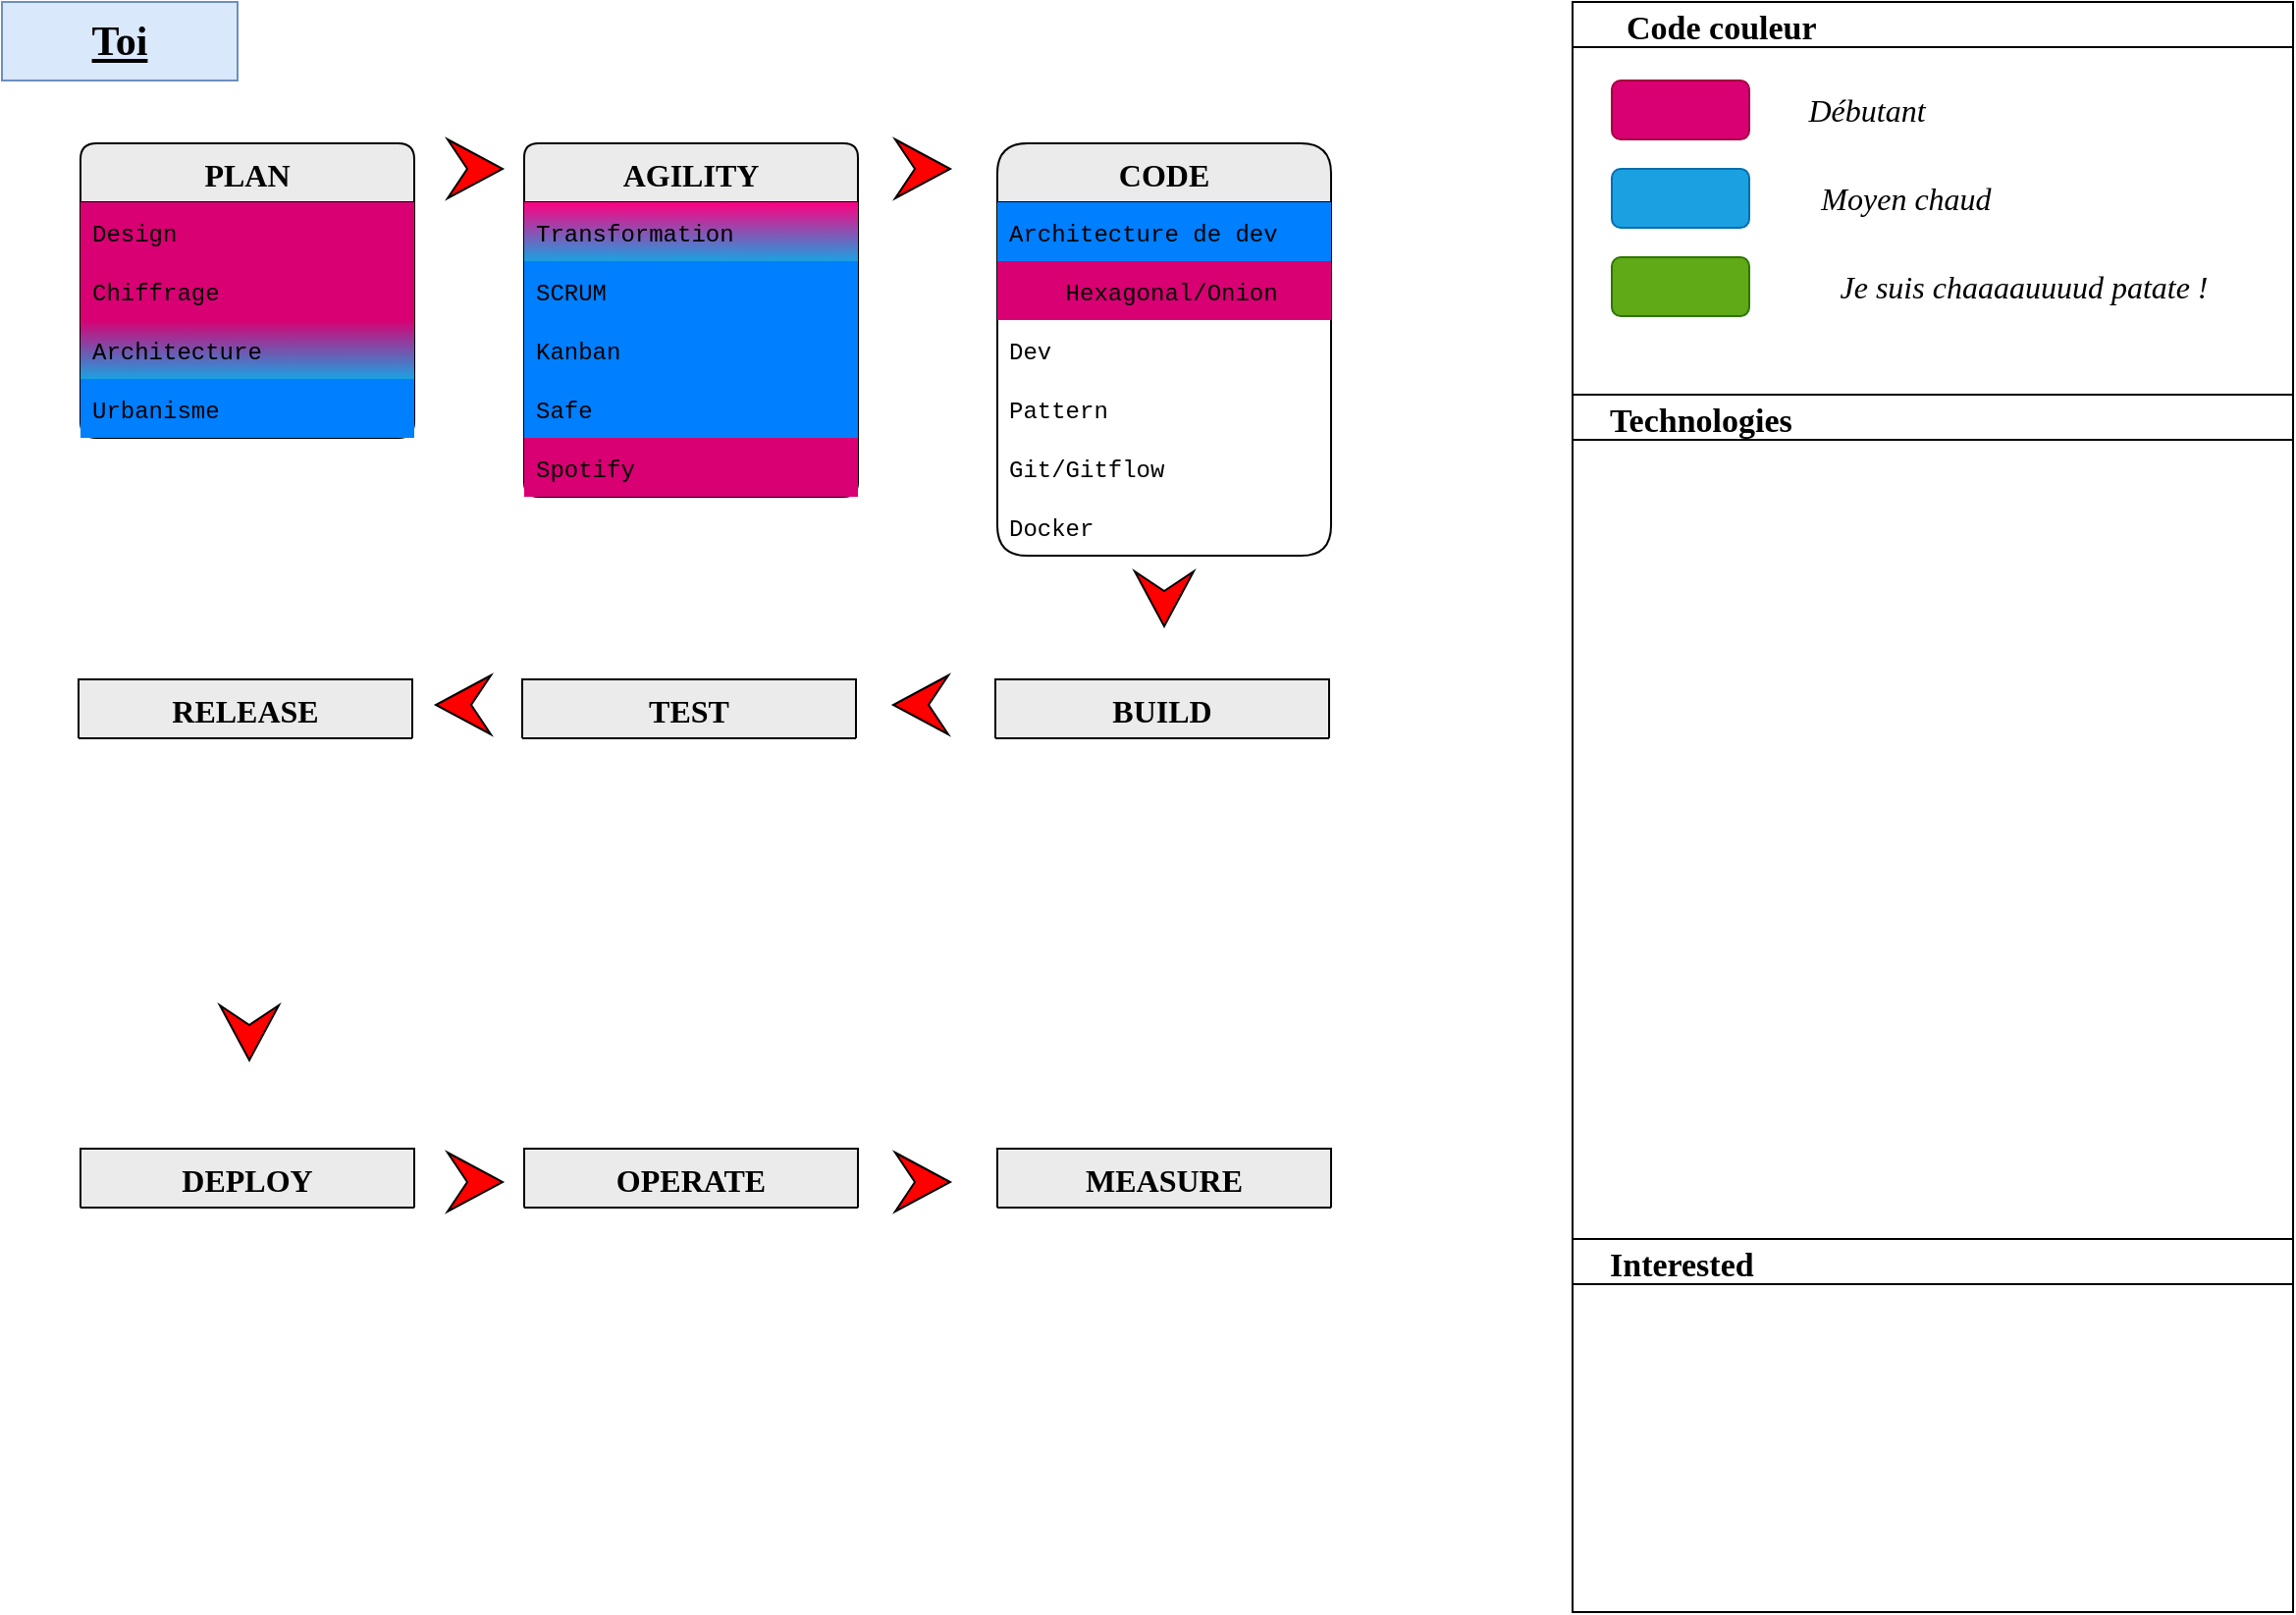<mxfile version="20.4.1" type="github">
  <diagram id="kMmrc_pHaWpTOWDPX01H" name="Page-1">
    <mxGraphModel dx="868" dy="450" grid="1" gridSize="10" guides="1" tooltips="1" connect="1" arrows="1" fold="1" page="1" pageScale="1" pageWidth="1169" pageHeight="827" math="0" shadow="0">
      <root>
        <mxCell id="0" />
        <mxCell id="1" parent="0" />
        <mxCell id="ixnwg4KhV-Q-lFp1H0U2-16" value="Toi" style="rounded=0;whiteSpace=wrap;html=1;labelBackgroundColor=none;fontFamily=Verdana;fontSize=21;fillColor=#dae8fc;fontStyle=5;strokeColor=#6c8ebf;" parent="1" vertex="1">
          <mxGeometry width="120" height="40" as="geometry" />
        </mxCell>
        <mxCell id="ixnwg4KhV-Q-lFp1H0U2-1" value="PLAN" style="swimlane;fontStyle=1;childLayout=stackLayout;horizontal=1;startSize=30;horizontalStack=0;resizeParent=1;resizeParentMax=0;resizeLast=0;collapsible=1;marginBottom=0;fontFamily=Comic Sans MS;rounded=1;arcSize=9;labelBackgroundColor=none;fillColor=#EBEBEB;fontSize=16;expand=1;" parent="1" vertex="1">
          <mxGeometry x="40" y="72" width="170" height="150" as="geometry">
            <mxRectangle x="40" y="72" width="170" height="30" as="alternateBounds" />
          </mxGeometry>
        </mxCell>
        <mxCell id="ixnwg4KhV-Q-lFp1H0U2-2" value="Design" style="text;align=left;verticalAlign=middle;spacingLeft=4;spacingRight=4;overflow=hidden;points=[[0,0.5],[1,0.5]];portConstraint=eastwest;rotatable=0;fontFamily=Courier New;fillColor=#D80073;" parent="ixnwg4KhV-Q-lFp1H0U2-1" vertex="1">
          <mxGeometry y="30" width="170" height="30" as="geometry" />
        </mxCell>
        <mxCell id="ixnwg4KhV-Q-lFp1H0U2-3" value="Chiffrage" style="text;align=left;verticalAlign=middle;spacingLeft=4;spacingRight=4;overflow=hidden;points=[[0,0.5],[1,0.5]];portConstraint=eastwest;rotatable=0;fontFamily=Courier New;fillColor=#D80073;" parent="ixnwg4KhV-Q-lFp1H0U2-1" vertex="1">
          <mxGeometry y="60" width="170" height="30" as="geometry" />
        </mxCell>
        <mxCell id="ixnwg4KhV-Q-lFp1H0U2-4" value="Architecture" style="text;align=left;verticalAlign=middle;spacingLeft=4;spacingRight=4;overflow=hidden;points=[[0,0.5],[1,0.5]];portConstraint=eastwest;rotatable=0;fontFamily=Courier New;fillColor=#D80073;gradientColor=#1BA1E2;" parent="ixnwg4KhV-Q-lFp1H0U2-1" vertex="1">
          <mxGeometry y="90" width="170" height="30" as="geometry" />
        </mxCell>
        <mxCell id="ixnwg4KhV-Q-lFp1H0U2-64" value="Urbanisme" style="text;strokeColor=none;fillColor=#007FFF;align=left;verticalAlign=middle;spacingLeft=4;spacingRight=4;overflow=hidden;points=[[0,0.5],[1,0.5]];portConstraint=eastwest;rotatable=0;fontFamily=Courier New;" parent="ixnwg4KhV-Q-lFp1H0U2-1" vertex="1">
          <mxGeometry y="120" width="170" height="30" as="geometry" />
        </mxCell>
        <mxCell id="ixnwg4KhV-Q-lFp1H0U2-8" value="AGILITY" style="swimlane;fontStyle=1;childLayout=stackLayout;horizontal=1;startSize=30;horizontalStack=0;resizeParent=1;resizeParentMax=0;resizeLast=0;collapsible=1;marginBottom=0;fontFamily=Comic Sans MS;rounded=1;arcSize=8;labelBackgroundColor=none;fillColor=#EBEBEB;fontSize=16;" parent="1" vertex="1">
          <mxGeometry x="266" y="72" width="170" height="180" as="geometry">
            <mxRectangle x="266" y="72" width="170" height="30" as="alternateBounds" />
          </mxGeometry>
        </mxCell>
        <mxCell id="ixnwg4KhV-Q-lFp1H0U2-9" value="Transformation" style="text;align=left;verticalAlign=middle;spacingLeft=4;spacingRight=4;overflow=hidden;points=[[0,0.5],[1,0.5]];portConstraint=eastwest;rotatable=0;fontFamily=Courier New;fillColor=#FF0080;gradientColor=#1BA1E2;" parent="ixnwg4KhV-Q-lFp1H0U2-8" vertex="1">
          <mxGeometry y="30" width="170" height="30" as="geometry" />
        </mxCell>
        <mxCell id="ixnwg4KhV-Q-lFp1H0U2-10" value="SCRUM" style="text;strokeColor=none;fillColor=#007FFF;align=left;verticalAlign=middle;spacingLeft=4;spacingRight=4;overflow=hidden;points=[[0,0.5],[1,0.5]];portConstraint=eastwest;rotatable=0;fontFamily=Courier New;" parent="ixnwg4KhV-Q-lFp1H0U2-8" vertex="1">
          <mxGeometry y="60" width="170" height="30" as="geometry" />
        </mxCell>
        <mxCell id="ixnwg4KhV-Q-lFp1H0U2-11" value="Kanban" style="text;strokeColor=none;fillColor=#007FFF;align=left;verticalAlign=middle;spacingLeft=4;spacingRight=4;overflow=hidden;points=[[0,0.5],[1,0.5]];portConstraint=eastwest;rotatable=0;fontFamily=Courier New;" parent="ixnwg4KhV-Q-lFp1H0U2-8" vertex="1">
          <mxGeometry y="90" width="170" height="30" as="geometry" />
        </mxCell>
        <mxCell id="9jRTiIgXsqKNJMJhj4nr-1" value="Safe" style="text;strokeColor=none;fillColor=#007FFF;align=left;verticalAlign=middle;spacingLeft=4;spacingRight=4;overflow=hidden;points=[[0,0.5],[1,0.5]];portConstraint=eastwest;rotatable=0;fontFamily=Courier New;" parent="ixnwg4KhV-Q-lFp1H0U2-8" vertex="1">
          <mxGeometry y="120" width="170" height="30" as="geometry" />
        </mxCell>
        <mxCell id="9jRTiIgXsqKNJMJhj4nr-2" value="Spotify" style="text;strokeColor=none;fillColor=#D80073;align=left;verticalAlign=middle;spacingLeft=4;spacingRight=4;overflow=hidden;points=[[0,0.5],[1,0.5]];portConstraint=eastwest;rotatable=0;fontFamily=Courier New;" parent="ixnwg4KhV-Q-lFp1H0U2-8" vertex="1">
          <mxGeometry y="150" width="170" height="30" as="geometry" />
        </mxCell>
        <mxCell id="ixnwg4KhV-Q-lFp1H0U2-12" value="CODE" style="swimlane;fontStyle=1;childLayout=stackLayout;horizontal=1;startSize=30;horizontalStack=0;resizeParent=1;resizeParentMax=0;resizeLast=0;collapsible=1;marginBottom=0;fontFamily=Comic Sans MS;rounded=1;arcSize=17;labelBackgroundColor=none;fillColor=#EBEBEB;fontSize=16;" parent="1" vertex="1">
          <mxGeometry x="507" y="72" width="170" height="210" as="geometry">
            <mxRectangle x="507" y="72" width="170" height="30" as="alternateBounds" />
          </mxGeometry>
        </mxCell>
        <mxCell id="ixnwg4KhV-Q-lFp1H0U2-13" value="Architecture de dev" style="text;align=left;verticalAlign=middle;spacingLeft=4;spacingRight=4;overflow=hidden;points=[[0,0.5],[1,0.5]];portConstraint=eastwest;rotatable=0;fontFamily=Courier New;fillColor=#007FFF;" parent="ixnwg4KhV-Q-lFp1H0U2-12" vertex="1">
          <mxGeometry y="30" width="170" height="30" as="geometry" />
        </mxCell>
        <mxCell id="ixnwg4KhV-Q-lFp1H0U2-14" value="    Hexagonal/Onion" style="text;strokeColor=none;fillColor=#D80073;align=left;verticalAlign=middle;spacingLeft=4;spacingRight=4;overflow=hidden;points=[[0,0.5],[1,0.5]];portConstraint=eastwest;rotatable=0;fontFamily=Courier New;" parent="ixnwg4KhV-Q-lFp1H0U2-12" vertex="1">
          <mxGeometry y="60" width="170" height="30" as="geometry" />
        </mxCell>
        <mxCell id="ixnwg4KhV-Q-lFp1H0U2-15" value="Dev" style="text;strokeColor=none;fillColor=none;align=left;verticalAlign=middle;spacingLeft=4;spacingRight=4;overflow=hidden;points=[[0,0.5],[1,0.5]];portConstraint=eastwest;rotatable=0;fontFamily=Courier New;" parent="ixnwg4KhV-Q-lFp1H0U2-12" vertex="1">
          <mxGeometry y="90" width="170" height="30" as="geometry" />
        </mxCell>
        <mxCell id="9jRTiIgXsqKNJMJhj4nr-3" value="Pattern" style="text;strokeColor=none;fillColor=none;align=left;verticalAlign=middle;spacingLeft=4;spacingRight=4;overflow=hidden;points=[[0,0.5],[1,0.5]];portConstraint=eastwest;rotatable=0;fontFamily=Courier New;" parent="ixnwg4KhV-Q-lFp1H0U2-12" vertex="1">
          <mxGeometry y="120" width="170" height="30" as="geometry" />
        </mxCell>
        <mxCell id="9jRTiIgXsqKNJMJhj4nr-4" value="Git/Gitflow" style="text;strokeColor=none;fillColor=none;align=left;verticalAlign=middle;spacingLeft=4;spacingRight=4;overflow=hidden;points=[[0,0.5],[1,0.5]];portConstraint=eastwest;rotatable=0;fontFamily=Courier New;" parent="ixnwg4KhV-Q-lFp1H0U2-12" vertex="1">
          <mxGeometry y="150" width="170" height="30" as="geometry" />
        </mxCell>
        <mxCell id="9jRTiIgXsqKNJMJhj4nr-5" value="Docker" style="text;strokeColor=none;fillColor=none;align=left;verticalAlign=middle;spacingLeft=4;spacingRight=4;overflow=hidden;points=[[0,0.5],[1,0.5]];portConstraint=eastwest;rotatable=0;fontFamily=Courier New;" parent="ixnwg4KhV-Q-lFp1H0U2-12" vertex="1">
          <mxGeometry y="180" width="170" height="30" as="geometry" />
        </mxCell>
        <mxCell id="ixnwg4KhV-Q-lFp1H0U2-27" value="" style="html=1;shadow=0;dashed=0;align=center;verticalAlign=middle;shape=mxgraph.arrows2.arrow;dy=0;dx=30;notch=10;rounded=1;labelBackgroundColor=#FF0000;sketch=0;fontFamily=Verdana;fontSize=21;fontColor=#FF0000;fillColor=#FF0000;" parent="1" vertex="1">
          <mxGeometry x="227" y="70" width="28" height="30" as="geometry" />
        </mxCell>
        <mxCell id="ixnwg4KhV-Q-lFp1H0U2-29" value="" style="html=1;shadow=0;dashed=0;align=center;verticalAlign=middle;shape=mxgraph.arrows2.arrow;dy=0;dx=30;notch=10;rounded=1;labelBackgroundColor=#FF0000;sketch=0;fontFamily=Verdana;fontSize=21;fontColor=#FF0000;fillColor=#FF0000;" parent="1" vertex="1">
          <mxGeometry x="455" y="70" width="28" height="30" as="geometry" />
        </mxCell>
        <mxCell id="ixnwg4KhV-Q-lFp1H0U2-30" value="RELEASE" style="swimlane;fontStyle=1;childLayout=stackLayout;horizontal=1;startSize=30;horizontalStack=0;resizeParent=1;resizeParentMax=0;resizeLast=0;collapsible=1;marginBottom=0;fontFamily=Comic Sans MS;rounded=1;arcSize=17;labelBackgroundColor=none;fillColor=#EBEBEB;fontSize=16;" parent="1" vertex="1" collapsed="1">
          <mxGeometry x="39" y="345" width="170" height="30" as="geometry">
            <mxRectangle x="39" y="345" width="170" height="120" as="alternateBounds" />
          </mxGeometry>
        </mxCell>
        <mxCell id="ixnwg4KhV-Q-lFp1H0U2-31" value="Artifact stores" style="text;align=left;verticalAlign=middle;spacingLeft=4;spacingRight=4;overflow=hidden;points=[[0,0.5],[1,0.5]];portConstraint=eastwest;rotatable=0;fontFamily=Courier New;" parent="ixnwg4KhV-Q-lFp1H0U2-30" vertex="1">
          <mxGeometry y="30" width="170" height="30" as="geometry" />
        </mxCell>
        <mxCell id="ixnwg4KhV-Q-lFp1H0U2-32" value="Versioning" style="text;strokeColor=none;fillColor=none;align=left;verticalAlign=middle;spacingLeft=4;spacingRight=4;overflow=hidden;points=[[0,0.5],[1,0.5]];portConstraint=eastwest;rotatable=0;fontFamily=Courier New;" parent="ixnwg4KhV-Q-lFp1H0U2-30" vertex="1">
          <mxGeometry y="60" width="170" height="30" as="geometry" />
        </mxCell>
        <mxCell id="ixnwg4KhV-Q-lFp1H0U2-33" value="Traceabilitty" style="text;strokeColor=none;fillColor=none;align=left;verticalAlign=middle;spacingLeft=4;spacingRight=4;overflow=hidden;points=[[0,0.5],[1,0.5]];portConstraint=eastwest;rotatable=0;fontFamily=Courier New;" parent="ixnwg4KhV-Q-lFp1H0U2-30" vertex="1">
          <mxGeometry y="90" width="170" height="30" as="geometry" />
        </mxCell>
        <mxCell id="ixnwg4KhV-Q-lFp1H0U2-34" value="TEST" style="swimlane;fontStyle=1;childLayout=stackLayout;horizontal=1;startSize=30;horizontalStack=0;resizeParent=1;resizeParentMax=0;resizeLast=0;collapsible=1;marginBottom=0;fontFamily=Comic Sans MS;rounded=1;arcSize=17;labelBackgroundColor=none;fillColor=#EBEBEB;fontSize=16;" parent="1" vertex="1" collapsed="1">
          <mxGeometry x="265" y="345" width="170" height="30" as="geometry">
            <mxRectangle x="265" y="345" width="170" height="180" as="alternateBounds" />
          </mxGeometry>
        </mxCell>
        <mxCell id="ixnwg4KhV-Q-lFp1H0U2-35" value="Unit" style="text;align=left;verticalAlign=middle;spacingLeft=4;spacingRight=4;overflow=hidden;points=[[0,0.5],[1,0.5]];portConstraint=eastwest;rotatable=0;fontFamily=Courier New;" parent="ixnwg4KhV-Q-lFp1H0U2-34" vertex="1">
          <mxGeometry y="30" width="170" height="30" as="geometry" />
        </mxCell>
        <mxCell id="ixnwg4KhV-Q-lFp1H0U2-36" value="Integration" style="text;strokeColor=none;fillColor=none;align=left;verticalAlign=middle;spacingLeft=4;spacingRight=4;overflow=hidden;points=[[0,0.5],[1,0.5]];portConstraint=eastwest;rotatable=0;fontFamily=Courier New;" parent="ixnwg4KhV-Q-lFp1H0U2-34" vertex="1">
          <mxGeometry y="60" width="170" height="30" as="geometry" />
        </mxCell>
        <mxCell id="ixnwg4KhV-Q-lFp1H0U2-37" value="Functional-e2e" style="text;strokeColor=none;fillColor=none;align=left;verticalAlign=middle;spacingLeft=4;spacingRight=4;overflow=hidden;points=[[0,0.5],[1,0.5]];portConstraint=eastwest;rotatable=0;fontFamily=Courier New;" parent="ixnwg4KhV-Q-lFp1H0U2-34" vertex="1">
          <mxGeometry y="90" width="170" height="30" as="geometry" />
        </mxCell>
        <mxCell id="9jRTiIgXsqKNJMJhj4nr-6" value="Load" style="text;strokeColor=none;fillColor=none;align=left;verticalAlign=middle;spacingLeft=4;spacingRight=4;overflow=hidden;points=[[0,0.5],[1,0.5]];portConstraint=eastwest;rotatable=0;fontFamily=Courier New;" parent="ixnwg4KhV-Q-lFp1H0U2-34" vertex="1">
          <mxGeometry y="120" width="170" height="30" as="geometry" />
        </mxCell>
        <mxCell id="9jRTiIgXsqKNJMJhj4nr-7" value="Security" style="text;strokeColor=none;fillColor=none;align=left;verticalAlign=middle;spacingLeft=4;spacingRight=4;overflow=hidden;points=[[0,0.5],[1,0.5]];portConstraint=eastwest;rotatable=0;fontFamily=Courier New;" parent="ixnwg4KhV-Q-lFp1H0U2-34" vertex="1">
          <mxGeometry y="150" width="170" height="30" as="geometry" />
        </mxCell>
        <mxCell id="ixnwg4KhV-Q-lFp1H0U2-38" value="BUILD" style="swimlane;fontStyle=1;childLayout=stackLayout;horizontal=1;startSize=30;horizontalStack=0;resizeParent=1;resizeParentMax=0;resizeLast=0;collapsible=1;marginBottom=0;fontFamily=Comic Sans MS;rounded=1;arcSize=17;labelBackgroundColor=none;fillColor=#EBEBEB;fontSize=16;" parent="1" vertex="1" collapsed="1">
          <mxGeometry x="506" y="345" width="170" height="30" as="geometry">
            <mxRectangle x="506" y="345" width="174" height="120" as="alternateBounds" />
          </mxGeometry>
        </mxCell>
        <mxCell id="ixnwg4KhV-Q-lFp1H0U2-39" value="Build Tools&#xa;  Maven, NPM, pip" style="text;align=left;verticalAlign=middle;spacingLeft=4;spacingRight=4;overflow=hidden;points=[[0,0.5],[1,0.5]];portConstraint=eastwest;rotatable=0;fontFamily=Courier New;" parent="ixnwg4KhV-Q-lFp1H0U2-38" vertex="1">
          <mxGeometry y="30" width="174" height="30" as="geometry" />
        </mxCell>
        <mxCell id="ixnwg4KhV-Q-lFp1H0U2-40" value="Dependencies management" style="text;strokeColor=none;fillColor=none;align=left;verticalAlign=middle;spacingLeft=4;spacingRight=4;overflow=hidden;points=[[0,0.5],[1,0.5]];portConstraint=eastwest;rotatable=0;fontFamily=Courier New;" parent="ixnwg4KhV-Q-lFp1H0U2-38" vertex="1">
          <mxGeometry y="60" width="174" height="30" as="geometry" />
        </mxCell>
        <mxCell id="ixnwg4KhV-Q-lFp1H0U2-41" value="Caching" style="text;strokeColor=none;fillColor=none;align=left;verticalAlign=middle;spacingLeft=4;spacingRight=4;overflow=hidden;points=[[0,0.5],[1,0.5]];portConstraint=eastwest;rotatable=0;fontFamily=Courier New;" parent="ixnwg4KhV-Q-lFp1H0U2-38" vertex="1">
          <mxGeometry y="90" width="174" height="30" as="geometry" />
        </mxCell>
        <mxCell id="ixnwg4KhV-Q-lFp1H0U2-42" value="DEPLOY" style="swimlane;fontStyle=1;childLayout=stackLayout;horizontal=1;startSize=30;horizontalStack=0;resizeParent=1;resizeParentMax=0;resizeLast=0;collapsible=1;marginBottom=0;fontFamily=Comic Sans MS;rounded=1;arcSize=17;labelBackgroundColor=none;fillColor=#EBEBEB;fontSize=16;" parent="1" vertex="1" collapsed="1">
          <mxGeometry x="40" y="584" width="170" height="30" as="geometry">
            <mxRectangle x="40" y="584" width="170" height="180" as="alternateBounds" />
          </mxGeometry>
        </mxCell>
        <mxCell id="ixnwg4KhV-Q-lFp1H0U2-43" value="Network" style="text;align=left;verticalAlign=middle;spacingLeft=4;spacingRight=4;overflow=hidden;points=[[0,0.5],[1,0.5]];portConstraint=eastwest;rotatable=0;fontFamily=Courier New;" parent="ixnwg4KhV-Q-lFp1H0U2-42" vertex="1">
          <mxGeometry y="30" width="170" height="30" as="geometry" />
        </mxCell>
        <mxCell id="ixnwg4KhV-Q-lFp1H0U2-44" value="System" style="text;strokeColor=none;fillColor=none;align=left;verticalAlign=middle;spacingLeft=4;spacingRight=4;overflow=hidden;points=[[0,0.5],[1,0.5]];portConstraint=eastwest;rotatable=0;fontFamily=Courier New;" parent="ixnwg4KhV-Q-lFp1H0U2-42" vertex="1">
          <mxGeometry y="60" width="170" height="30" as="geometry" />
        </mxCell>
        <mxCell id="ixnwg4KhV-Q-lFp1H0U2-45" value="Docker" style="text;strokeColor=none;fillColor=none;align=left;verticalAlign=middle;spacingLeft=4;spacingRight=4;overflow=hidden;points=[[0,0.5],[1,0.5]];portConstraint=eastwest;rotatable=0;fontFamily=Courier New;" parent="ixnwg4KhV-Q-lFp1H0U2-42" vertex="1">
          <mxGeometry y="90" width="170" height="30" as="geometry" />
        </mxCell>
        <mxCell id="9jRTiIgXsqKNJMJhj4nr-9" value="Ansible" style="text;strokeColor=none;fillColor=none;align=left;verticalAlign=middle;spacingLeft=4;spacingRight=4;overflow=hidden;points=[[0,0.5],[1,0.5]];portConstraint=eastwest;rotatable=0;fontFamily=Courier New;" parent="ixnwg4KhV-Q-lFp1H0U2-42" vertex="1">
          <mxGeometry y="120" width="170" height="30" as="geometry" />
        </mxCell>
        <mxCell id="9jRTiIgXsqKNJMJhj4nr-10" value="Orchestration" style="text;strokeColor=none;fillColor=none;align=left;verticalAlign=middle;spacingLeft=4;spacingRight=4;overflow=hidden;points=[[0,0.5],[1,0.5]];portConstraint=eastwest;rotatable=0;fontFamily=Courier New;" parent="ixnwg4KhV-Q-lFp1H0U2-42" vertex="1">
          <mxGeometry y="150" width="170" height="30" as="geometry" />
        </mxCell>
        <mxCell id="ixnwg4KhV-Q-lFp1H0U2-46" value="OPERATE" style="swimlane;fontStyle=1;childLayout=stackLayout;horizontal=1;startSize=30;horizontalStack=0;resizeParent=1;resizeParentMax=0;resizeLast=0;collapsible=1;marginBottom=0;fontFamily=Comic Sans MS;rounded=1;arcSize=17;labelBackgroundColor=none;fillColor=#EBEBEB;fontSize=16;" parent="1" vertex="1" collapsed="1">
          <mxGeometry x="266" y="584" width="170" height="30" as="geometry">
            <mxRectangle x="266" y="584" width="170" height="150" as="alternateBounds" />
          </mxGeometry>
        </mxCell>
        <mxCell id="ixnwg4KhV-Q-lFp1H0U2-47" value="VM/Hypervisor" style="text;align=left;verticalAlign=middle;spacingLeft=4;spacingRight=4;overflow=hidden;points=[[0,0.5],[1,0.5]];portConstraint=eastwest;rotatable=0;fontFamily=Courier New;" parent="ixnwg4KhV-Q-lFp1H0U2-46" vertex="1">
          <mxGeometry y="30" width="170" height="30" as="geometry" />
        </mxCell>
        <mxCell id="ixnwg4KhV-Q-lFp1H0U2-48" value="Infrastructure as Code" style="text;strokeColor=none;fillColor=none;align=left;verticalAlign=middle;spacingLeft=4;spacingRight=4;overflow=hidden;points=[[0,0.5],[1,0.5]];portConstraint=eastwest;rotatable=0;fontFamily=Courier New;" parent="ixnwg4KhV-Q-lFp1H0U2-46" vertex="1">
          <mxGeometry y="60" width="170" height="30" as="geometry" />
        </mxCell>
        <mxCell id="ixnwg4KhV-Q-lFp1H0U2-49" value="Cloud" style="text;strokeColor=none;fillColor=none;align=left;verticalAlign=middle;spacingLeft=4;spacingRight=4;overflow=hidden;points=[[0,0.5],[1,0.5]];portConstraint=eastwest;rotatable=0;fontFamily=Courier New;" parent="ixnwg4KhV-Q-lFp1H0U2-46" vertex="1">
          <mxGeometry y="90" width="170" height="30" as="geometry" />
        </mxCell>
        <mxCell id="9jRTiIgXsqKNJMJhj4nr-11" value="Scalability" style="text;strokeColor=none;fillColor=none;align=left;verticalAlign=middle;spacingLeft=4;spacingRight=4;overflow=hidden;points=[[0,0.5],[1,0.5]];portConstraint=eastwest;rotatable=0;fontFamily=Courier New;" parent="ixnwg4KhV-Q-lFp1H0U2-46" vertex="1">
          <mxGeometry y="120" width="170" height="30" as="geometry" />
        </mxCell>
        <mxCell id="ixnwg4KhV-Q-lFp1H0U2-50" value="MEASURE" style="swimlane;fontStyle=1;childLayout=stackLayout;horizontal=1;startSize=30;horizontalStack=0;resizeParent=1;resizeParentMax=0;resizeLast=0;collapsible=1;marginBottom=0;fontFamily=Comic Sans MS;rounded=1;arcSize=17;labelBackgroundColor=none;fillColor=#EBEBEB;fontSize=16;" parent="1" vertex="1" collapsed="1">
          <mxGeometry x="507" y="584" width="170" height="30" as="geometry">
            <mxRectangle x="507" y="584" width="170" height="120" as="alternateBounds" />
          </mxGeometry>
        </mxCell>
        <mxCell id="ixnwg4KhV-Q-lFp1H0U2-51" value="Metrics" style="text;align=left;verticalAlign=middle;spacingLeft=4;spacingRight=4;overflow=hidden;points=[[0,0.5],[1,0.5]];portConstraint=eastwest;rotatable=0;fontFamily=Courier New;" parent="ixnwg4KhV-Q-lFp1H0U2-50" vertex="1">
          <mxGeometry y="30" width="170" height="30" as="geometry" />
        </mxCell>
        <mxCell id="ixnwg4KhV-Q-lFp1H0U2-52" value="Logs" style="text;strokeColor=none;fillColor=none;align=left;verticalAlign=middle;spacingLeft=4;spacingRight=4;overflow=hidden;points=[[0,0.5],[1,0.5]];portConstraint=eastwest;rotatable=0;fontFamily=Courier New;" parent="ixnwg4KhV-Q-lFp1H0U2-50" vertex="1">
          <mxGeometry y="60" width="170" height="30" as="geometry" />
        </mxCell>
        <mxCell id="ixnwg4KhV-Q-lFp1H0U2-53" value="Satisfaction client" style="text;strokeColor=none;fillColor=none;align=left;verticalAlign=middle;spacingLeft=4;spacingRight=4;overflow=hidden;points=[[0,0.5],[1,0.5]];portConstraint=eastwest;rotatable=0;fontFamily=Courier New;" parent="ixnwg4KhV-Q-lFp1H0U2-50" vertex="1">
          <mxGeometry y="90" width="170" height="30" as="geometry" />
        </mxCell>
        <mxCell id="ixnwg4KhV-Q-lFp1H0U2-54" value="" style="html=1;shadow=0;dashed=0;align=center;verticalAlign=middle;shape=mxgraph.arrows2.arrow;dy=0;dx=30;notch=10;rounded=1;labelBackgroundColor=#FF0000;sketch=0;fontFamily=Verdana;fontSize=21;fontColor=#FF0000;fillColor=#FF0000;" parent="1" vertex="1">
          <mxGeometry x="227" y="586" width="28" height="30" as="geometry" />
        </mxCell>
        <mxCell id="ixnwg4KhV-Q-lFp1H0U2-55" value="" style="html=1;shadow=0;dashed=0;align=center;verticalAlign=middle;shape=mxgraph.arrows2.arrow;dy=0;dx=30;notch=10;rounded=1;labelBackgroundColor=#FF0000;sketch=0;fontFamily=Verdana;fontSize=21;fontColor=#FF0000;fillColor=#FF0000;" parent="1" vertex="1">
          <mxGeometry x="455" y="586" width="28" height="30" as="geometry" />
        </mxCell>
        <mxCell id="ixnwg4KhV-Q-lFp1H0U2-56" value="" style="html=1;shadow=0;dashed=0;align=center;verticalAlign=middle;shape=mxgraph.arrows2.arrow;dy=0;dx=30;notch=10;rounded=1;labelBackgroundColor=#FF0000;sketch=0;fontFamily=Verdana;fontSize=21;fontColor=#FF0000;fillColor=#FF0000;flipH=1;" parent="1" vertex="1">
          <mxGeometry x="454" y="343" width="28" height="30" as="geometry" />
        </mxCell>
        <mxCell id="ixnwg4KhV-Q-lFp1H0U2-57" value="" style="html=1;shadow=0;dashed=0;align=center;verticalAlign=middle;shape=mxgraph.arrows2.arrow;dy=0;dx=30;notch=10;rounded=1;labelBackgroundColor=#FF0000;sketch=0;fontFamily=Verdana;fontSize=21;fontColor=#FF0000;fillColor=#FF0000;flipH=1;" parent="1" vertex="1">
          <mxGeometry x="221" y="343" width="28" height="30" as="geometry" />
        </mxCell>
        <mxCell id="ixnwg4KhV-Q-lFp1H0U2-58" value="" style="html=1;shadow=0;dashed=0;align=center;verticalAlign=middle;shape=mxgraph.arrows2.arrow;dy=0;dx=30;notch=10;rounded=1;labelBackgroundColor=#FF0000;sketch=0;fontFamily=Verdana;fontSize=21;fontColor=#FF0000;fillColor=#FF0000;direction=south;" parent="1" vertex="1">
          <mxGeometry x="577" y="290" width="30" height="28" as="geometry" />
        </mxCell>
        <mxCell id="ixnwg4KhV-Q-lFp1H0U2-59" value="" style="html=1;shadow=0;dashed=0;align=center;verticalAlign=middle;shape=mxgraph.arrows2.arrow;dy=0;dx=30;notch=10;rounded=1;labelBackgroundColor=#FF0000;sketch=0;fontFamily=Verdana;fontSize=21;fontColor=#FF0000;fillColor=#FF0000;direction=south;" parent="1" vertex="1">
          <mxGeometry x="111" y="511" width="30" height="28" as="geometry" />
        </mxCell>
        <mxCell id="ixnwg4KhV-Q-lFp1H0U2-61" value="      Code couleur" style="swimlane;rounded=0;labelBackgroundColor=none;sketch=0;fontFamily=Verdana;fontSize=17;fontColor=#000000;fillColor=none;align=left;" parent="1" vertex="1">
          <mxGeometry x="800" width="367" height="200" as="geometry">
            <mxRectangle x="800" width="190" height="30" as="alternateBounds" />
          </mxGeometry>
        </mxCell>
        <mxCell id="9jRTiIgXsqKNJMJhj4nr-12" value="" style="rounded=1;whiteSpace=wrap;html=1;fillColor=#d80073;strokeColor=#A50040;fontColor=#ffffff;" parent="ixnwg4KhV-Q-lFp1H0U2-61" vertex="1">
          <mxGeometry x="20" y="40" width="70" height="30" as="geometry" />
        </mxCell>
        <mxCell id="9jRTiIgXsqKNJMJhj4nr-13" value="" style="rounded=1;whiteSpace=wrap;html=1;fillColor=#1ba1e2;fontColor=#ffffff;strokeColor=#006EAF;" parent="ixnwg4KhV-Q-lFp1H0U2-61" vertex="1">
          <mxGeometry x="20" y="85" width="70" height="30" as="geometry" />
        </mxCell>
        <mxCell id="9jRTiIgXsqKNJMJhj4nr-17" value="" style="rounded=1;whiteSpace=wrap;html=1;fillColor=#60a917;fontColor=#ffffff;strokeColor=#2D7600;" parent="ixnwg4KhV-Q-lFp1H0U2-61" vertex="1">
          <mxGeometry x="20" y="130" width="70" height="30" as="geometry" />
        </mxCell>
        <mxCell id="9jRTiIgXsqKNJMJhj4nr-18" value="Débutant" style="text;html=1;strokeColor=none;fillColor=none;align=center;verticalAlign=middle;whiteSpace=wrap;rounded=0;fontFamily=Georgia;fontSize=16;fontStyle=2" parent="ixnwg4KhV-Q-lFp1H0U2-61" vertex="1">
          <mxGeometry x="120" y="40" width="60" height="30" as="geometry" />
        </mxCell>
        <mxCell id="9jRTiIgXsqKNJMJhj4nr-19" value="Moyen chaud" style="text;html=1;strokeColor=none;fillColor=none;align=center;verticalAlign=middle;whiteSpace=wrap;rounded=0;fontFamily=Georgia;fontSize=16;fontStyle=2" parent="ixnwg4KhV-Q-lFp1H0U2-61" vertex="1">
          <mxGeometry x="120" y="85" width="100" height="30" as="geometry" />
        </mxCell>
        <mxCell id="9jRTiIgXsqKNJMJhj4nr-20" value="Je suis chaaaauuuud patate !" style="text;html=1;strokeColor=none;fillColor=none;align=center;verticalAlign=middle;whiteSpace=wrap;rounded=0;fontFamily=Georgia;fontSize=16;fontStyle=2" parent="ixnwg4KhV-Q-lFp1H0U2-61" vertex="1">
          <mxGeometry x="120" y="130" width="220" height="30" as="geometry" />
        </mxCell>
        <mxCell id="ixnwg4KhV-Q-lFp1H0U2-62" value="    Technologies" style="swimlane;rounded=0;labelBackgroundColor=none;sketch=0;fontFamily=Verdana;fontSize=17;fontColor=#000000;fillColor=none;align=left;" parent="1" vertex="1">
          <mxGeometry x="800" y="200" width="367" height="430" as="geometry">
            <mxRectangle x="800" y="200" width="180" height="30" as="alternateBounds" />
          </mxGeometry>
        </mxCell>
        <mxCell id="ixnwg4KhV-Q-lFp1H0U2-63" value="    Interested" style="swimlane;rounded=0;labelBackgroundColor=none;sketch=0;fontFamily=Verdana;fontSize=17;fontColor=#000000;fillColor=none;align=left;" parent="1" vertex="1">
          <mxGeometry x="800" y="630" width="367" height="190" as="geometry" />
        </mxCell>
      </root>
    </mxGraphModel>
  </diagram>
</mxfile>
